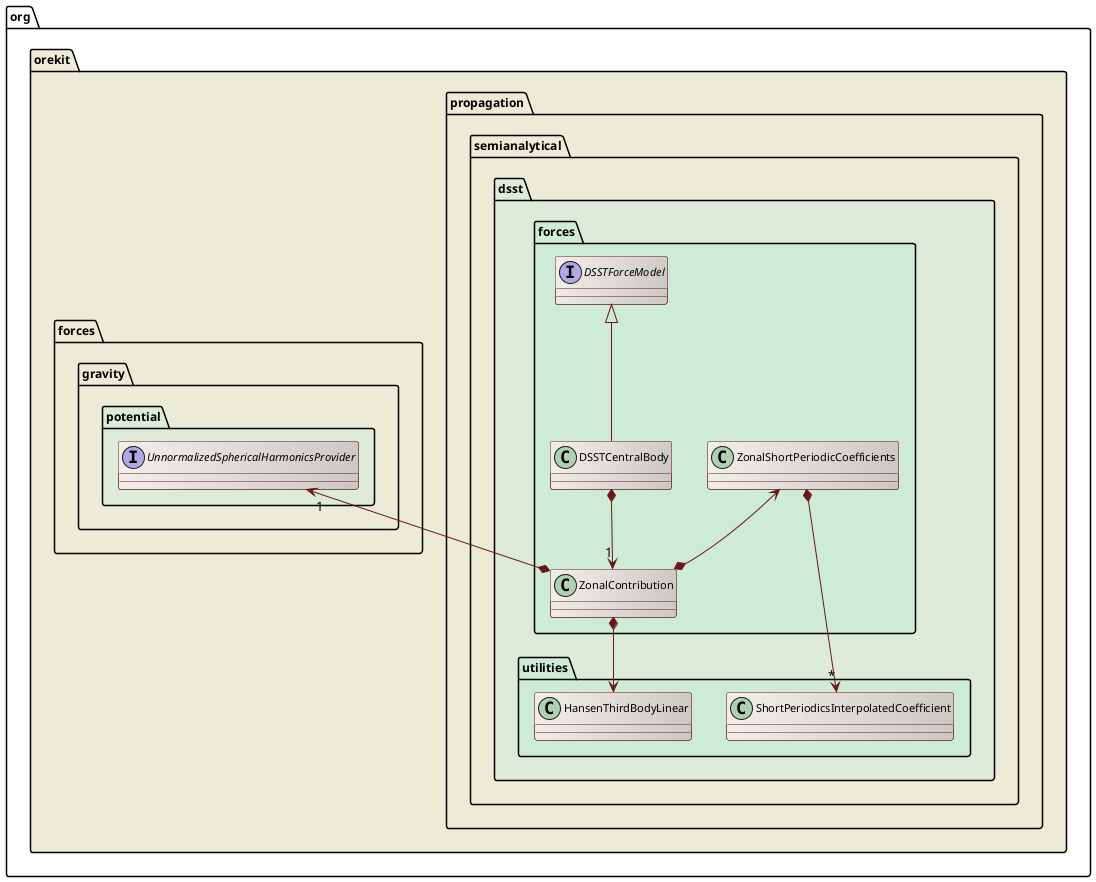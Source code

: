 ' Copyright 2002-2016 CS Systèmes d'Information
' Licensed to CS Systèmes d'Information (CS) under one or more
' contributor license agreements.  See the NOTICE file distributed with
' this work for additional information regarding copyright ownership.
' CS licenses this file to You under the Apache License, Version 2.0
' (the "License"); you may not use this file except in compliance with
' the License.  You may obtain a copy of the License at
'
'   http://www.apache.org/licenses/LICENSE-2.0
'
' Unless required by applicable law or agreed to in writing, software
' distributed under the License is distributed on an "AS IS" BASIS,
' WITHOUT WARRANTIES OR CONDITIONS OF ANY KIND, either express or implied.
' See the License for the specific language governing permissions and
' limitations under the License.
 
@startuml

  skinparam svek                  true
  skinparam ClassBackgroundColor  #F3EFEB/CCC9C5
  skinparam ClassArrowColor       #691616
  skinparam ClassBorderColor      #691616
  skinparam NoteBackgroundColor   #F3EFEB
  skinparam NoteBorderColor       #691616
  skinparam NoteFontColor         #691616
  skinparam ClassFontSize         11
  skinparam PackageFontSize       12

  package org.orekit #ECEBD8 {

    package propagation.semianalytical.dsst #DDEBD8 {

      Package forces #CEEBD8 {
        ZonalShortPeriodicCoefficients <--* ZonalContribution
        interface DSSTForceModel
        DSSTForceModel <|-- DSSTCentralBody
        DSSTCentralBody *--> "1" ZonalContribution
      }

      package utilities #CEEBD8 {
          ZonalShortPeriodicCoefficients *--> "*" ShortPeriodicsInterpolatedCoefficient
          ZonalContribution *--> HansenThirdBodyLinear
       }
    }

      package forces.gravity.potential #DDEBD8 {
          interface UnnormalizedSphericalHarmonicsProvider
          UnnormalizedSphericalHarmonicsProvider "1" <--* ZonalContribution
      }
  }

@enduml
